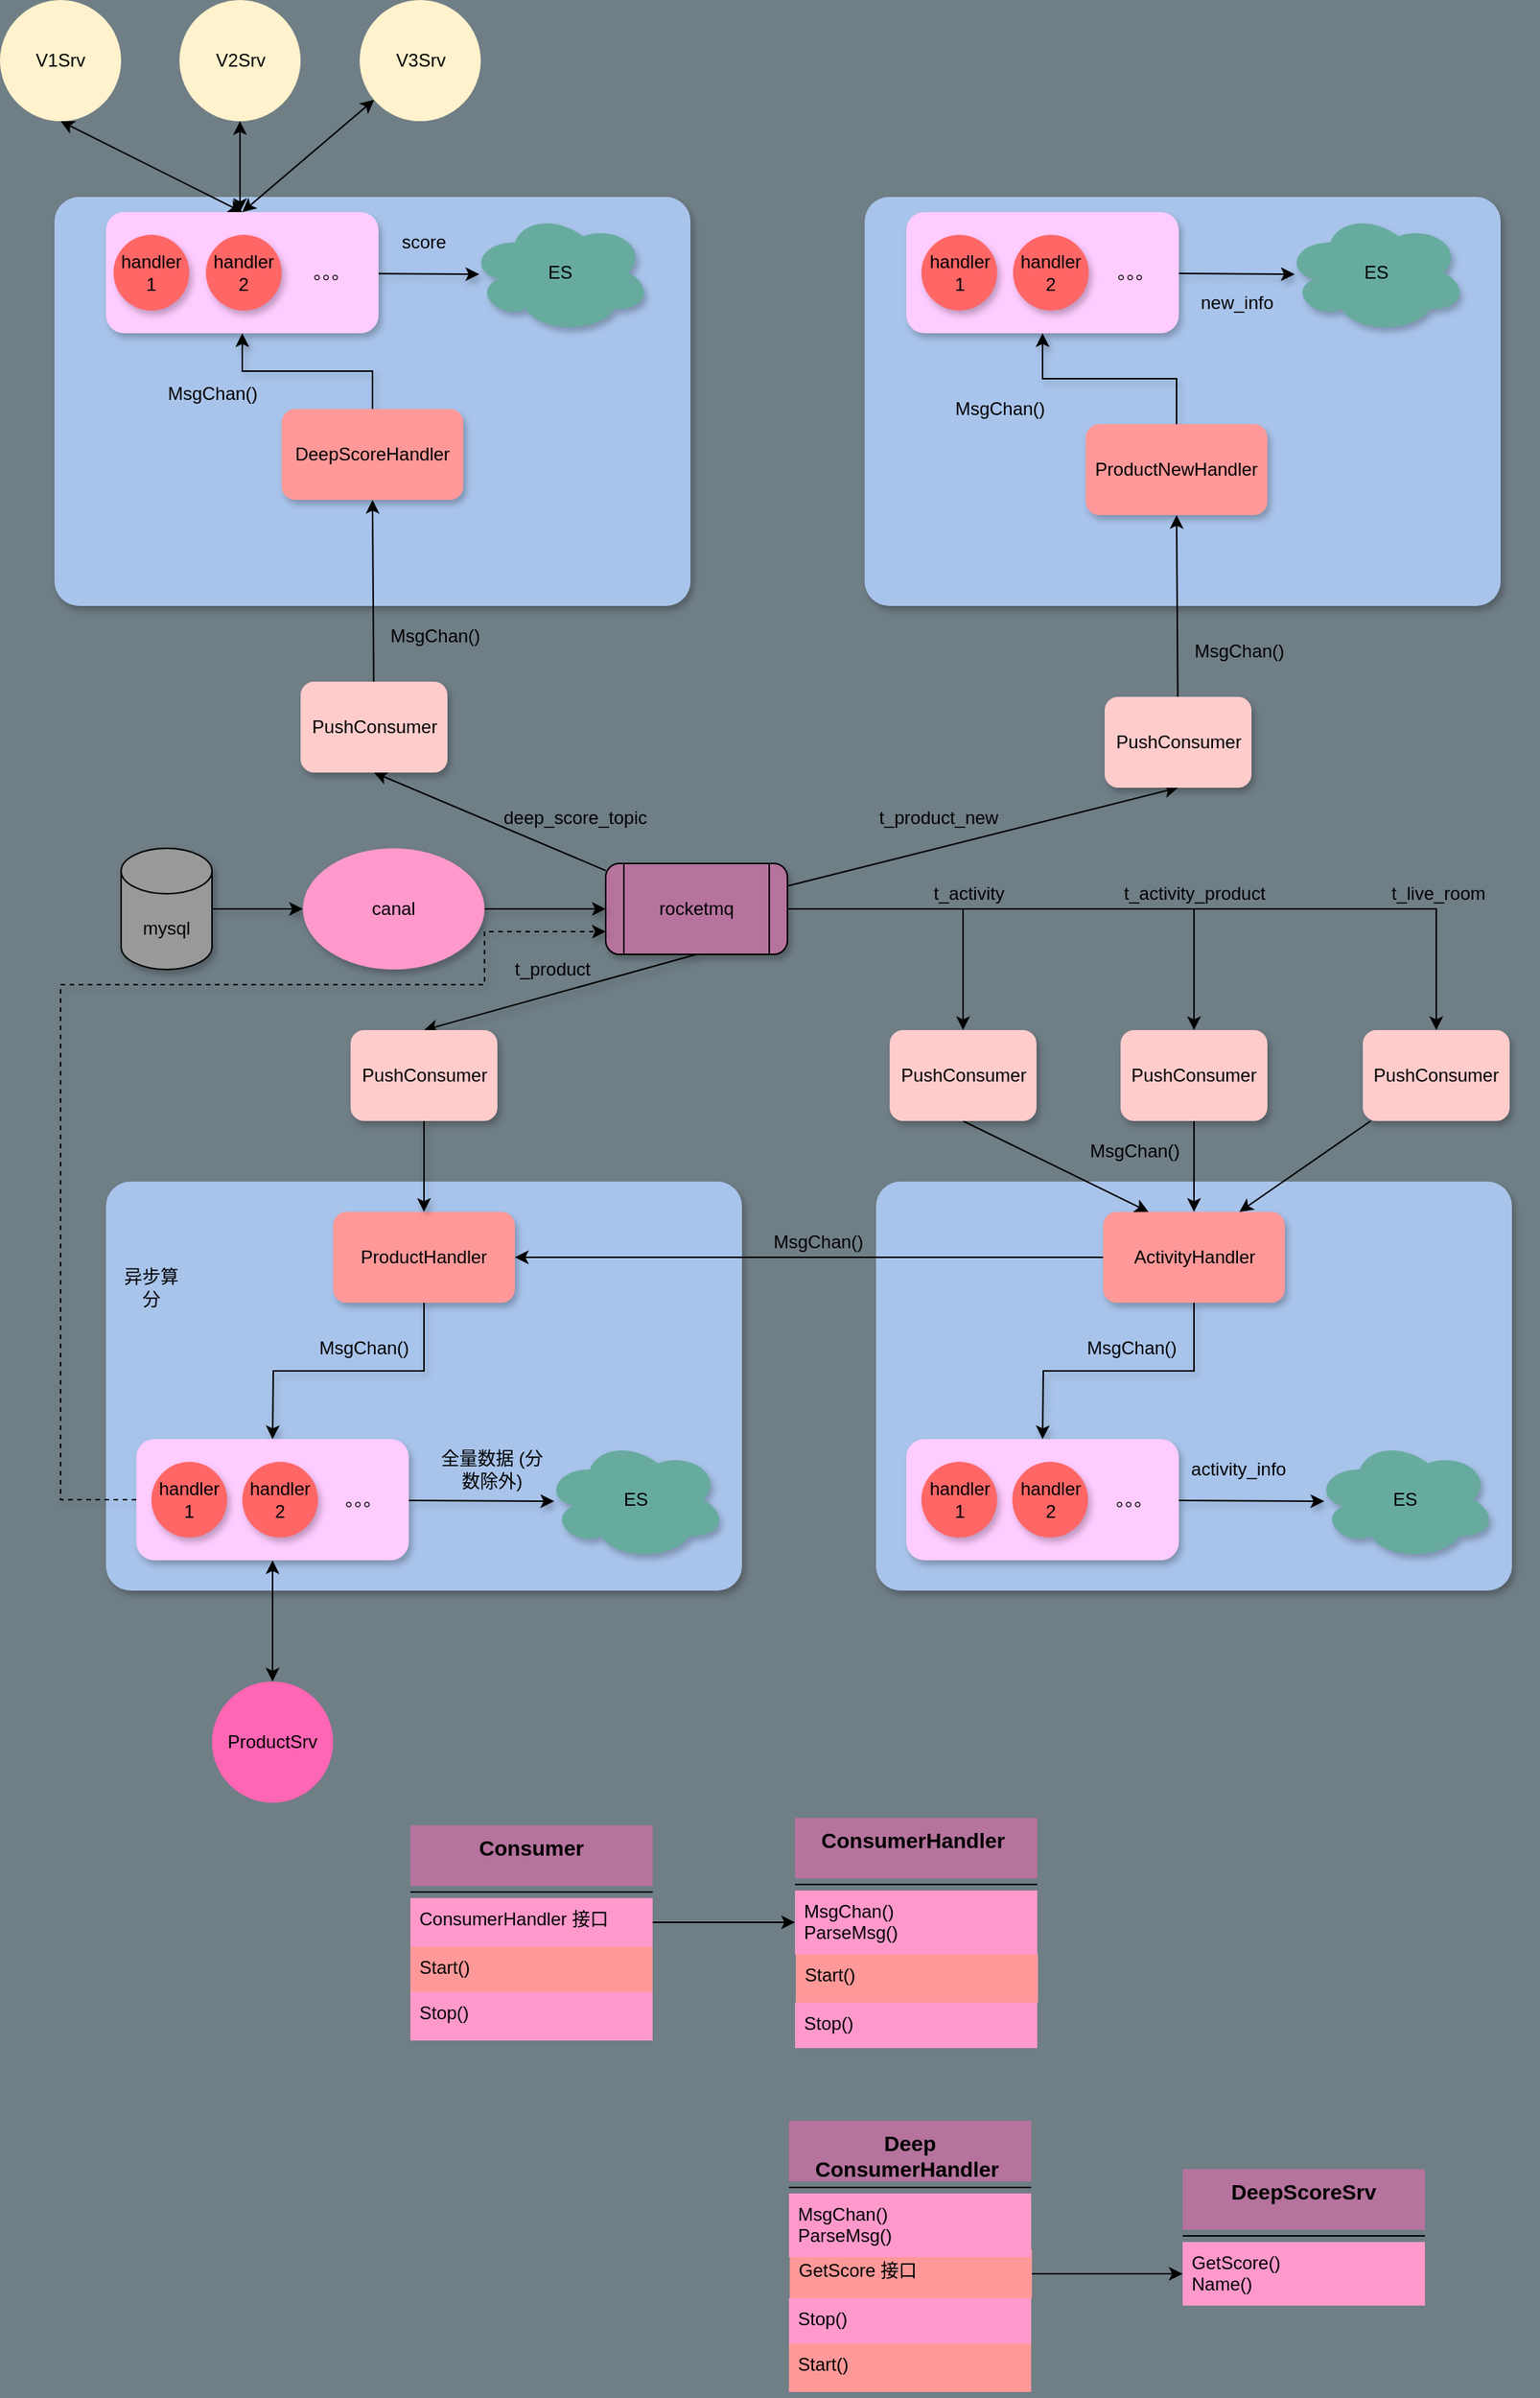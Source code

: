 <mxfile version="13.7.8" type="device"><diagram id="VSArOQDPkqbNzoKQu4Cz" name="第 1 页"><mxGraphModel dx="1609" dy="1730" grid="1" gridSize="20" guides="1" tooltips="1" connect="1" arrows="1" fold="1" page="1" pageScale="1" pageWidth="827" pageHeight="1169" background="#707E86" math="0" shadow="0"><root><mxCell id="0"/><mxCell id="1" style="" parent="0"/><mxCell id="PpNAJbDMo6T7okIaOYtr-68" value="" style="rounded=1;whiteSpace=wrap;html=1;arcSize=6;strokeColor=none;fillColor=#A9C4EB;shadow=1;" parent="1" vertex="1"><mxGeometry x="558.5" y="440" width="420" height="270" as="geometry"/></mxCell><mxCell id="PpNAJbDMo6T7okIaOYtr-8" value="" style="rounded=1;whiteSpace=wrap;html=1;arcSize=6;strokeColor=none;fillColor=#A9C4EB;shadow=1;" parent="1" vertex="1"><mxGeometry x="50" y="440" width="420" height="270" as="geometry"/></mxCell><mxCell id="PpNAJbDMo6T7okIaOYtr-6" style="edgeStyle=orthogonalEdgeStyle;rounded=0;orthogonalLoop=1;jettySize=auto;html=1;entryX=0;entryY=0.5;entryDx=0;entryDy=0;shadow=1;" parent="1" source="PpNAJbDMo6T7okIaOYtr-2" target="PpNAJbDMo6T7okIaOYtr-5" edge="1"><mxGeometry relative="1" as="geometry"/></mxCell><mxCell id="PpNAJbDMo6T7okIaOYtr-2" value="mysql" style="shape=cylinder3;whiteSpace=wrap;html=1;boundedLbl=1;backgroundOutline=1;size=15;rounded=1;fillColor=#999999;shadow=1;" parent="1" vertex="1"><mxGeometry x="60" y="220" width="60" height="80" as="geometry"/></mxCell><mxCell id="PpNAJbDMo6T7okIaOYtr-58" style="edgeStyle=none;rounded=0;orthogonalLoop=1;jettySize=auto;html=1;entryX=0.5;entryY=0;entryDx=0;entryDy=0;shadow=1;exitX=0.5;exitY=1;exitDx=0;exitDy=0;" parent="1" source="PpNAJbDMo6T7okIaOYtr-3" target="PpNAJbDMo6T7okIaOYtr-57" edge="1"><mxGeometry relative="1" as="geometry"/></mxCell><mxCell id="EdoFwxJvqoYCHUHCVRer-8" style="edgeStyle=orthogonalEdgeStyle;rounded=0;orthogonalLoop=1;jettySize=auto;html=1;entryX=0.5;entryY=0;entryDx=0;entryDy=0;" parent="1" source="PpNAJbDMo6T7okIaOYtr-3" target="EdoFwxJvqoYCHUHCVRer-5" edge="1"><mxGeometry relative="1" as="geometry"/></mxCell><mxCell id="EdoFwxJvqoYCHUHCVRer-9" style="edgeStyle=orthogonalEdgeStyle;rounded=0;orthogonalLoop=1;jettySize=auto;html=1;entryX=0.5;entryY=0;entryDx=0;entryDy=0;" parent="1" source="PpNAJbDMo6T7okIaOYtr-3" target="EdoFwxJvqoYCHUHCVRer-6" edge="1"><mxGeometry relative="1" as="geometry"/></mxCell><mxCell id="EdoFwxJvqoYCHUHCVRer-10" style="edgeStyle=orthogonalEdgeStyle;rounded=0;orthogonalLoop=1;jettySize=auto;html=1;entryX=0.5;entryY=0;entryDx=0;entryDy=0;" parent="1" source="PpNAJbDMo6T7okIaOYtr-3" target="EdoFwxJvqoYCHUHCVRer-7" edge="1"><mxGeometry relative="1" as="geometry"/></mxCell><mxCell id="EdoFwxJvqoYCHUHCVRer-31" style="edgeStyle=none;rounded=0;orthogonalLoop=1;jettySize=auto;html=1;entryX=0.5;entryY=1;entryDx=0;entryDy=0;" parent="1" source="PpNAJbDMo6T7okIaOYtr-3" target="EdoFwxJvqoYCHUHCVRer-30" edge="1"><mxGeometry relative="1" as="geometry"/></mxCell><mxCell id="EdoFwxJvqoYCHUHCVRer-48" style="edgeStyle=none;rounded=0;orthogonalLoop=1;jettySize=auto;html=1;entryX=0.5;entryY=1;entryDx=0;entryDy=0;" parent="1" source="PpNAJbDMo6T7okIaOYtr-3" target="EdoFwxJvqoYCHUHCVRer-46" edge="1"><mxGeometry relative="1" as="geometry"/></mxCell><mxCell id="PpNAJbDMo6T7okIaOYtr-3" value="rocketmq" style="shape=process;whiteSpace=wrap;html=1;backgroundOutline=1;rounded=1;fillColor=#B5739D;shadow=1;" parent="1" vertex="1"><mxGeometry x="380" y="230" width="120" height="60" as="geometry"/></mxCell><mxCell id="PpNAJbDMo6T7okIaOYtr-7" style="edgeStyle=orthogonalEdgeStyle;rounded=0;orthogonalLoop=1;jettySize=auto;html=1;entryX=0;entryY=0.5;entryDx=0;entryDy=0;shadow=1;" parent="1" source="PpNAJbDMo6T7okIaOYtr-5" target="PpNAJbDMo6T7okIaOYtr-3" edge="1"><mxGeometry relative="1" as="geometry"/></mxCell><mxCell id="PpNAJbDMo6T7okIaOYtr-5" value="canal" style="ellipse;whiteSpace=wrap;html=1;rounded=1;strokeColor=none;shadow=1;fillColor=#FF99CC;" parent="1" vertex="1"><mxGeometry x="180" y="220" width="120" height="80" as="geometry"/></mxCell><mxCell id="PpNAJbDMo6T7okIaOYtr-13" value="t_product" style="text;html=1;strokeColor=none;fillColor=none;align=center;verticalAlign=middle;whiteSpace=wrap;rounded=0;shadow=1;" parent="1" vertex="1"><mxGeometry x="320" y="290" width="50" height="20" as="geometry"/></mxCell><mxCell id="PpNAJbDMo6T7okIaOYtr-27" style="edgeStyle=orthogonalEdgeStyle;rounded=0;orthogonalLoop=1;jettySize=auto;html=1;entryX=0.5;entryY=0;entryDx=0;entryDy=0;entryPerimeter=0;shadow=1;exitX=0.5;exitY=1;exitDx=0;exitDy=0;" parent="1" source="PpNAJbDMo6T7okIaOYtr-25" edge="1"><mxGeometry relative="1" as="geometry"><mxPoint x="160" y="610" as="targetPoint"/></mxGeometry></mxCell><mxCell id="PpNAJbDMo6T7okIaOYtr-25" value="ProductHandler" style="rounded=1;whiteSpace=wrap;html=1;strokeColor=none;fillColor=#FF9999;shadow=1;" parent="1" vertex="1"><mxGeometry x="200" y="460" width="120" height="60" as="geometry"/></mxCell><mxCell id="PpNAJbDMo6T7okIaOYtr-38" style="edgeStyle=none;rounded=0;orthogonalLoop=1;jettySize=auto;html=1;shadow=1;entryX=0.054;entryY=0.513;entryDx=0;entryDy=0;entryPerimeter=0;" parent="1" source="PpNAJbDMo6T7okIaOYtr-34" target="PpNAJbDMo6T7okIaOYtr-40" edge="1"><mxGeometry relative="1" as="geometry"><mxPoint x="330" y="650" as="targetPoint"/></mxGeometry></mxCell><mxCell id="PpNAJbDMo6T7okIaOYtr-61" style="edgeStyle=orthogonalEdgeStyle;rounded=0;orthogonalLoop=1;jettySize=auto;html=1;exitX=0;exitY=0.5;exitDx=0;exitDy=0;entryX=0;entryY=0.75;entryDx=0;entryDy=0;shadow=1;dashed=1;" parent="1" source="PpNAJbDMo6T7okIaOYtr-34" target="PpNAJbDMo6T7okIaOYtr-3" edge="1"><mxGeometry relative="1" as="geometry"><Array as="points"><mxPoint x="20" y="650"/><mxPoint x="20" y="310"/><mxPoint x="300" y="310"/><mxPoint x="300" y="275"/></Array></mxGeometry></mxCell><mxCell id="PpNAJbDMo6T7okIaOYtr-34" value="" style="rounded=1;whiteSpace=wrap;html=1;fillColor=#FFCCFF;strokeColor=none;shadow=1;" parent="1" vertex="1"><mxGeometry x="70" y="610" width="180" height="80" as="geometry"/></mxCell><mxCell id="PpNAJbDMo6T7okIaOYtr-35" value="handler&lt;br&gt;1" style="ellipse;whiteSpace=wrap;html=1;aspect=fixed;rounded=1;fillColor=#FF6666;strokeColor=none;shadow=1;" parent="1" vertex="1"><mxGeometry x="80" y="625" width="50" height="50" as="geometry"/></mxCell><mxCell id="PpNAJbDMo6T7okIaOYtr-36" value="handler&lt;br&gt;2" style="ellipse;whiteSpace=wrap;html=1;aspect=fixed;rounded=1;fillColor=#FF6666;strokeColor=none;shadow=1;" parent="1" vertex="1"><mxGeometry x="140" y="625" width="50" height="50" as="geometry"/></mxCell><mxCell id="PpNAJbDMo6T7okIaOYtr-39" value="。。。" style="text;html=1;strokeColor=none;fillColor=none;align=center;verticalAlign=middle;whiteSpace=wrap;rounded=0;shadow=1;" parent="1" vertex="1"><mxGeometry x="200" y="640" width="40" height="20" as="geometry"/></mxCell><mxCell id="PpNAJbDMo6T7okIaOYtr-40" value="ES" style="ellipse;shape=cloud;whiteSpace=wrap;html=1;rounded=1;shadow=1;fillColor=#67AB9F;strokeColor=none;" parent="1" vertex="1"><mxGeometry x="339.5" y="610" width="120" height="80" as="geometry"/></mxCell><mxCell id="PpNAJbDMo6T7okIaOYtr-44" value="异步算分" style="text;html=1;strokeColor=none;fillColor=none;align=center;verticalAlign=middle;whiteSpace=wrap;rounded=0;shadow=1;" parent="1" vertex="1"><mxGeometry x="60" y="500" width="40" height="20" as="geometry"/></mxCell><mxCell id="PpNAJbDMo6T7okIaOYtr-59" style="edgeStyle=none;rounded=0;orthogonalLoop=1;jettySize=auto;html=1;entryX=0.5;entryY=0;entryDx=0;entryDy=0;shadow=1;" parent="1" source="PpNAJbDMo6T7okIaOYtr-57" target="PpNAJbDMo6T7okIaOYtr-25" edge="1"><mxGeometry relative="1" as="geometry"/></mxCell><mxCell id="PpNAJbDMo6T7okIaOYtr-57" value="PushConsumer" style="rounded=1;whiteSpace=wrap;html=1;strokeColor=none;fillColor=#FFCCCC;shadow=1;" parent="1" vertex="1"><mxGeometry x="211.5" y="340" width="97" height="60" as="geometry"/></mxCell><mxCell id="PpNAJbDMo6T7okIaOYtr-69" style="edgeStyle=orthogonalEdgeStyle;rounded=0;orthogonalLoop=1;jettySize=auto;html=1;entryX=0.5;entryY=0;entryDx=0;entryDy=0;entryPerimeter=0;shadow=1;exitX=0.5;exitY=1;exitDx=0;exitDy=0;" parent="1" source="PpNAJbDMo6T7okIaOYtr-70" edge="1"><mxGeometry relative="1" as="geometry"><mxPoint x="668.5" y="610" as="targetPoint"/></mxGeometry></mxCell><mxCell id="EdoFwxJvqoYCHUHCVRer-18" style="edgeStyle=none;rounded=0;orthogonalLoop=1;jettySize=auto;html=1;" parent="1" source="PpNAJbDMo6T7okIaOYtr-70" target="PpNAJbDMo6T7okIaOYtr-25" edge="1"><mxGeometry relative="1" as="geometry"/></mxCell><mxCell id="PpNAJbDMo6T7okIaOYtr-70" value="ActivityHandler" style="rounded=1;whiteSpace=wrap;html=1;strokeColor=none;fillColor=#FF9999;shadow=1;" parent="1" vertex="1"><mxGeometry x="708.5" y="460" width="120" height="60" as="geometry"/></mxCell><mxCell id="PpNAJbDMo6T7okIaOYtr-71" style="edgeStyle=none;rounded=0;orthogonalLoop=1;jettySize=auto;html=1;shadow=1;entryX=0.054;entryY=0.513;entryDx=0;entryDy=0;entryPerimeter=0;" parent="1" source="PpNAJbDMo6T7okIaOYtr-72" target="PpNAJbDMo6T7okIaOYtr-76" edge="1"><mxGeometry relative="1" as="geometry"><mxPoint x="838.5" y="650" as="targetPoint"/></mxGeometry></mxCell><mxCell id="PpNAJbDMo6T7okIaOYtr-72" value="" style="rounded=1;whiteSpace=wrap;html=1;fillColor=#FFCCFF;strokeColor=none;shadow=1;" parent="1" vertex="1"><mxGeometry x="578.5" y="610" width="180" height="80" as="geometry"/></mxCell><mxCell id="PpNAJbDMo6T7okIaOYtr-73" value="handler&lt;br&gt;1" style="ellipse;whiteSpace=wrap;html=1;aspect=fixed;rounded=1;fillColor=#FF6666;strokeColor=none;shadow=1;" parent="1" vertex="1"><mxGeometry x="588.5" y="625" width="50" height="50" as="geometry"/></mxCell><mxCell id="PpNAJbDMo6T7okIaOYtr-74" value="handler&lt;br&gt;2" style="ellipse;whiteSpace=wrap;html=1;aspect=fixed;rounded=1;fillColor=#FF6666;strokeColor=none;shadow=1;" parent="1" vertex="1"><mxGeometry x="648.5" y="625" width="50" height="50" as="geometry"/></mxCell><mxCell id="PpNAJbDMo6T7okIaOYtr-75" value="。。。" style="text;html=1;strokeColor=none;fillColor=none;align=center;verticalAlign=middle;whiteSpace=wrap;rounded=0;shadow=1;" parent="1" vertex="1"><mxGeometry x="708.5" y="640" width="40" height="20" as="geometry"/></mxCell><mxCell id="PpNAJbDMo6T7okIaOYtr-76" value="ES" style="ellipse;shape=cloud;whiteSpace=wrap;html=1;rounded=1;shadow=1;fillColor=#67AB9F;strokeColor=none;" parent="1" vertex="1"><mxGeometry x="848" y="610" width="120" height="80" as="geometry"/></mxCell><mxCell id="vJ046OyVmR8Ho23UwexK-14" value="Stop()" style="text;align=left;verticalAlign=top;spacingLeft=4;spacingRight=4;overflow=hidden;rotatable=0;points=[[0,0.5],[1,0.5]];portConstraint=eastwest;fillColor=#FF99CC;" parent="1" vertex="1"><mxGeometry x="251" y="975" width="160" height="32" as="geometry"/></mxCell><mxCell id="vJ046OyVmR8Ho23UwexK-19" value="Start()" style="text;align=left;verticalAlign=top;spacingLeft=4;spacingRight=4;overflow=hidden;rotatable=0;points=[[0,0.5],[1,0.5]];portConstraint=eastwest;fillColor=#FF9999;" parent="1" vertex="1"><mxGeometry x="505.5" y="950" width="160" height="32" as="geometry"/></mxCell><mxCell id="vJ046OyVmR8Ho23UwexK-20" value="Stop()" style="text;align=left;verticalAlign=top;spacingLeft=4;spacingRight=4;overflow=hidden;rotatable=0;points=[[0,0.5],[1,0.5]];portConstraint=eastwest;fillColor=#FF99CC;" parent="1" vertex="1"><mxGeometry x="505" y="982" width="160" height="30" as="geometry"/></mxCell><mxCell id="vJ046OyVmR8Ho23UwexK-21" style="edgeStyle=orthogonalEdgeStyle;rounded=0;orthogonalLoop=1;jettySize=auto;html=1;exitX=1;exitY=0.5;exitDx=0;exitDy=0;entryX=0;entryY=0.5;entryDx=0;entryDy=0;fontSize=14;" parent="1" source="vJ046OyVmR8Ho23UwexK-4" target="vJ046OyVmR8Ho23UwexK-17" edge="1"><mxGeometry relative="1" as="geometry"/></mxCell><mxCell id="vJ046OyVmR8Ho23UwexK-39" style="edgeStyle=orthogonalEdgeStyle;rounded=0;orthogonalLoop=1;jettySize=auto;html=1;entryX=0;entryY=0.5;entryDx=0;entryDy=0;fontSize=14;" parent="1" source="vJ046OyVmR8Ho23UwexK-27" target="vJ046OyVmR8Ho23UwexK-38" edge="1"><mxGeometry relative="1" as="geometry"/></mxCell><mxCell id="vJ046OyVmR8Ho23UwexK-27" value="GetScore 接口" style="text;align=left;verticalAlign=top;spacingLeft=4;spacingRight=4;overflow=hidden;rotatable=0;points=[[0,0.5],[1,0.5]];portConstraint=eastwest;fillColor=#FF9999;" parent="1" vertex="1"><mxGeometry x="501.5" y="1145" width="160" height="32" as="geometry"/></mxCell><mxCell id="vJ046OyVmR8Ho23UwexK-28" value="Stop()" style="text;align=left;verticalAlign=top;spacingLeft=4;spacingRight=4;overflow=hidden;rotatable=0;points=[[0,0.5],[1,0.5]];portConstraint=eastwest;fillColor=#FF99CC;" parent="1" vertex="1"><mxGeometry x="501" y="1177" width="160" height="30" as="geometry"/></mxCell><mxCell id="vJ046OyVmR8Ho23UwexK-33" value="Start()" style="text;align=left;verticalAlign=top;spacingLeft=4;spacingRight=4;overflow=hidden;rotatable=0;points=[[0,0.5],[1,0.5]];portConstraint=eastwest;fillColor=#FF9999;" parent="1" vertex="1"><mxGeometry x="501" y="1207" width="160" height="32" as="geometry"/></mxCell><mxCell id="EdoFwxJvqoYCHUHCVRer-11" style="rounded=0;orthogonalLoop=1;jettySize=auto;html=1;exitX=0.5;exitY=1;exitDx=0;exitDy=0;entryX=0.25;entryY=0;entryDx=0;entryDy=0;" parent="1" source="EdoFwxJvqoYCHUHCVRer-5" target="PpNAJbDMo6T7okIaOYtr-70" edge="1"><mxGeometry relative="1" as="geometry"/></mxCell><mxCell id="EdoFwxJvqoYCHUHCVRer-5" value="PushConsumer" style="rounded=1;whiteSpace=wrap;html=1;strokeColor=none;fillColor=#FFCCCC;shadow=1;" parent="1" vertex="1"><mxGeometry x="567.5" y="340" width="97" height="60" as="geometry"/></mxCell><mxCell id="EdoFwxJvqoYCHUHCVRer-12" style="edgeStyle=none;rounded=0;orthogonalLoop=1;jettySize=auto;html=1;entryX=0.5;entryY=0;entryDx=0;entryDy=0;" parent="1" source="EdoFwxJvqoYCHUHCVRer-6" target="PpNAJbDMo6T7okIaOYtr-70" edge="1"><mxGeometry relative="1" as="geometry"/></mxCell><mxCell id="EdoFwxJvqoYCHUHCVRer-6" value="PushConsumer" style="rounded=1;whiteSpace=wrap;html=1;strokeColor=none;fillColor=#FFCCCC;shadow=1;" parent="1" vertex="1"><mxGeometry x="720" y="340" width="97" height="60" as="geometry"/></mxCell><mxCell id="EdoFwxJvqoYCHUHCVRer-13" style="edgeStyle=none;rounded=0;orthogonalLoop=1;jettySize=auto;html=1;entryX=0.75;entryY=0;entryDx=0;entryDy=0;" parent="1" source="EdoFwxJvqoYCHUHCVRer-7" target="PpNAJbDMo6T7okIaOYtr-70" edge="1"><mxGeometry relative="1" as="geometry"/></mxCell><mxCell id="EdoFwxJvqoYCHUHCVRer-7" value="PushConsumer" style="rounded=1;whiteSpace=wrap;html=1;strokeColor=none;fillColor=#FFCCCC;shadow=1;" parent="1" vertex="1"><mxGeometry x="880" y="340" width="97" height="60" as="geometry"/></mxCell><mxCell id="EdoFwxJvqoYCHUHCVRer-14" value="t_activity" style="text;html=1;strokeColor=none;fillColor=none;align=center;verticalAlign=middle;whiteSpace=wrap;rounded=0;shadow=1;" parent="1" vertex="1"><mxGeometry x="578.5" y="240" width="81.5" height="20" as="geometry"/></mxCell><mxCell id="EdoFwxJvqoYCHUHCVRer-16" value="t_activity_product" style="text;html=1;strokeColor=none;fillColor=none;align=center;verticalAlign=middle;whiteSpace=wrap;rounded=0;shadow=1;" parent="1" vertex="1"><mxGeometry x="708.5" y="240" width="120" height="20" as="geometry"/></mxCell><mxCell id="EdoFwxJvqoYCHUHCVRer-17" value="t_live_room" style="text;html=1;strokeColor=none;fillColor=none;align=center;verticalAlign=middle;whiteSpace=wrap;rounded=0;shadow=1;" parent="1" vertex="1"><mxGeometry x="870" y="240" width="120" height="20" as="geometry"/></mxCell><mxCell id="EdoFwxJvqoYCHUHCVRer-19" value="MsgChan()" style="text;html=1;strokeColor=none;fillColor=none;align=center;verticalAlign=middle;whiteSpace=wrap;rounded=0;shadow=1;" parent="1" vertex="1"><mxGeometry x="490" y="470" width="61" height="20" as="geometry"/></mxCell><mxCell id="EdoFwxJvqoYCHUHCVRer-20" value="MsgChan()" style="text;html=1;strokeColor=none;fillColor=none;align=center;verticalAlign=middle;whiteSpace=wrap;rounded=0;shadow=1;" parent="1" vertex="1"><mxGeometry x="699" y="410" width="61" height="20" as="geometry"/></mxCell><mxCell id="EdoFwxJvqoYCHUHCVRer-21" value="" style="rounded=1;whiteSpace=wrap;html=1;arcSize=6;strokeColor=none;fillColor=#A9C4EB;shadow=1;" parent="1" vertex="1"><mxGeometry x="551" y="-210" width="420" height="270" as="geometry"/></mxCell><mxCell id="EdoFwxJvqoYCHUHCVRer-22" style="edgeStyle=orthogonalEdgeStyle;rounded=0;orthogonalLoop=1;jettySize=auto;html=1;entryX=0.5;entryY=1;entryDx=0;entryDy=0;shadow=1;exitX=0.5;exitY=0;exitDx=0;exitDy=0;" parent="1" source="EdoFwxJvqoYCHUHCVRer-23" target="EdoFwxJvqoYCHUHCVRer-25" edge="1"><mxGeometry relative="1" as="geometry"><mxPoint x="668.5" y="-50" as="targetPoint"/></mxGeometry></mxCell><mxCell id="EdoFwxJvqoYCHUHCVRer-23" value="ProductNewHandler" style="rounded=1;whiteSpace=wrap;html=1;strokeColor=none;fillColor=#FF9999;shadow=1;" parent="1" vertex="1"><mxGeometry x="697" y="-60" width="120" height="60" as="geometry"/></mxCell><mxCell id="EdoFwxJvqoYCHUHCVRer-24" style="edgeStyle=none;rounded=0;orthogonalLoop=1;jettySize=auto;html=1;shadow=1;entryX=0.054;entryY=0.513;entryDx=0;entryDy=0;entryPerimeter=0;" parent="1" source="EdoFwxJvqoYCHUHCVRer-25" target="EdoFwxJvqoYCHUHCVRer-29" edge="1"><mxGeometry relative="1" as="geometry"><mxPoint x="838.5" y="-10" as="targetPoint"/></mxGeometry></mxCell><mxCell id="EdoFwxJvqoYCHUHCVRer-25" value="" style="rounded=1;whiteSpace=wrap;html=1;fillColor=#FFCCFF;strokeColor=none;shadow=1;" parent="1" vertex="1"><mxGeometry x="578.5" y="-200" width="180" height="80" as="geometry"/></mxCell><mxCell id="EdoFwxJvqoYCHUHCVRer-26" value="handler&lt;br&gt;1" style="ellipse;whiteSpace=wrap;html=1;aspect=fixed;rounded=1;fillColor=#FF6666;strokeColor=none;shadow=1;" parent="1" vertex="1"><mxGeometry x="588.5" y="-185" width="50" height="50" as="geometry"/></mxCell><mxCell id="EdoFwxJvqoYCHUHCVRer-27" value="handler&lt;br&gt;2" style="ellipse;whiteSpace=wrap;html=1;aspect=fixed;rounded=1;fillColor=#FF6666;strokeColor=none;shadow=1;" parent="1" vertex="1"><mxGeometry x="649" y="-185" width="50" height="50" as="geometry"/></mxCell><mxCell id="EdoFwxJvqoYCHUHCVRer-28" value="。。。" style="text;html=1;strokeColor=none;fillColor=none;align=center;verticalAlign=middle;whiteSpace=wrap;rounded=0;shadow=1;" parent="1" vertex="1"><mxGeometry x="709.5" y="-170" width="40" height="20" as="geometry"/></mxCell><mxCell id="EdoFwxJvqoYCHUHCVRer-29" value="ES" style="ellipse;shape=cloud;whiteSpace=wrap;html=1;rounded=1;shadow=1;fillColor=#67AB9F;strokeColor=none;" parent="1" vertex="1"><mxGeometry x="828.5" y="-200" width="120" height="80" as="geometry"/></mxCell><mxCell id="EdoFwxJvqoYCHUHCVRer-32" style="edgeStyle=none;rounded=0;orthogonalLoop=1;jettySize=auto;html=1;entryX=0.5;entryY=1;entryDx=0;entryDy=0;" parent="1" source="EdoFwxJvqoYCHUHCVRer-30" target="EdoFwxJvqoYCHUHCVRer-23" edge="1"><mxGeometry relative="1" as="geometry"/></mxCell><mxCell id="EdoFwxJvqoYCHUHCVRer-30" value="PushConsumer" style="rounded=1;whiteSpace=wrap;html=1;strokeColor=none;fillColor=#FFCCCC;shadow=1;" parent="1" vertex="1"><mxGeometry x="709.5" y="120" width="97" height="60" as="geometry"/></mxCell><mxCell id="EdoFwxJvqoYCHUHCVRer-33" value="MsgChan()" style="text;html=1;strokeColor=none;fillColor=none;align=center;verticalAlign=middle;whiteSpace=wrap;rounded=0;shadow=1;" parent="1" vertex="1"><mxGeometry x="767.5" y="80" width="61" height="20" as="geometry"/></mxCell><mxCell id="EdoFwxJvqoYCHUHCVRer-34" value="t_product_new" style="text;html=1;strokeColor=none;fillColor=none;align=center;verticalAlign=middle;whiteSpace=wrap;rounded=0;shadow=1;" parent="1" vertex="1"><mxGeometry x="540" y="190" width="120" height="20" as="geometry"/></mxCell><mxCell id="EdoFwxJvqoYCHUHCVRer-36" value="" style="rounded=1;whiteSpace=wrap;html=1;arcSize=6;strokeColor=none;fillColor=#A9C4EB;shadow=1;" parent="1" vertex="1"><mxGeometry x="16" y="-210" width="420" height="270" as="geometry"/></mxCell><mxCell id="EdoFwxJvqoYCHUHCVRer-37" style="edgeStyle=orthogonalEdgeStyle;rounded=0;orthogonalLoop=1;jettySize=auto;html=1;entryX=0.5;entryY=1;entryDx=0;entryDy=0;shadow=1;exitX=0.5;exitY=0;exitDx=0;exitDy=0;" parent="1" source="EdoFwxJvqoYCHUHCVRer-38" target="EdoFwxJvqoYCHUHCVRer-40" edge="1"><mxGeometry relative="1" as="geometry"><mxPoint x="137.5" y="-60" as="targetPoint"/></mxGeometry></mxCell><mxCell id="EdoFwxJvqoYCHUHCVRer-38" value="DeepScoreHandler" style="rounded=1;whiteSpace=wrap;html=1;strokeColor=none;fillColor=#FF9999;shadow=1;" parent="1" vertex="1"><mxGeometry x="166" y="-70" width="120" height="60" as="geometry"/></mxCell><mxCell id="EdoFwxJvqoYCHUHCVRer-39" style="edgeStyle=none;rounded=0;orthogonalLoop=1;jettySize=auto;html=1;shadow=1;entryX=0.054;entryY=0.513;entryDx=0;entryDy=0;entryPerimeter=0;" parent="1" source="EdoFwxJvqoYCHUHCVRer-40" target="EdoFwxJvqoYCHUHCVRer-44" edge="1"><mxGeometry relative="1" as="geometry"><mxPoint x="307.5" y="-20" as="targetPoint"/></mxGeometry></mxCell><mxCell id="EdoFwxJvqoYCHUHCVRer-40" value="" style="rounded=1;whiteSpace=wrap;html=1;fillColor=#FFCCFF;strokeColor=none;shadow=1;" parent="1" vertex="1"><mxGeometry x="50" y="-200" width="180" height="80" as="geometry"/></mxCell><mxCell id="EdoFwxJvqoYCHUHCVRer-41" value="handler&lt;br&gt;1" style="ellipse;whiteSpace=wrap;html=1;aspect=fixed;rounded=1;fillColor=#FF6666;strokeColor=none;shadow=1;" parent="1" vertex="1"><mxGeometry x="55" y="-185" width="50" height="50" as="geometry"/></mxCell><mxCell id="EdoFwxJvqoYCHUHCVRer-51" style="edgeStyle=none;rounded=0;orthogonalLoop=1;jettySize=auto;html=1;entryX=0.5;entryY=1;entryDx=0;entryDy=0;startArrow=classic;startFill=1;exitX=0.5;exitY=0;exitDx=0;exitDy=0;" parent="1" source="EdoFwxJvqoYCHUHCVRer-40" target="EdoFwxJvqoYCHUHCVRer-50" edge="1"><mxGeometry relative="1" as="geometry"/></mxCell><mxCell id="EdoFwxJvqoYCHUHCVRer-42" value="handler&lt;br&gt;2" style="ellipse;whiteSpace=wrap;html=1;aspect=fixed;rounded=1;fillColor=#FF6666;strokeColor=none;shadow=1;" parent="1" vertex="1"><mxGeometry x="116" y="-185" width="50" height="50" as="geometry"/></mxCell><mxCell id="EdoFwxJvqoYCHUHCVRer-43" value="。。。" style="text;html=1;strokeColor=none;fillColor=none;align=center;verticalAlign=middle;whiteSpace=wrap;rounded=0;shadow=1;" parent="1" vertex="1"><mxGeometry x="178.5" y="-170" width="40" height="20" as="geometry"/></mxCell><mxCell id="EdoFwxJvqoYCHUHCVRer-44" value="ES" style="ellipse;shape=cloud;whiteSpace=wrap;html=1;rounded=1;shadow=1;fillColor=#67AB9F;strokeColor=none;" parent="1" vertex="1"><mxGeometry x="290" y="-200" width="120" height="80" as="geometry"/></mxCell><mxCell id="EdoFwxJvqoYCHUHCVRer-45" style="edgeStyle=none;rounded=0;orthogonalLoop=1;jettySize=auto;html=1;entryX=0.5;entryY=1;entryDx=0;entryDy=0;" parent="1" source="EdoFwxJvqoYCHUHCVRer-46" target="EdoFwxJvqoYCHUHCVRer-38" edge="1"><mxGeometry relative="1" as="geometry"/></mxCell><mxCell id="EdoFwxJvqoYCHUHCVRer-46" value="PushConsumer" style="rounded=1;whiteSpace=wrap;html=1;strokeColor=none;fillColor=#FFCCCC;shadow=1;" parent="1" vertex="1"><mxGeometry x="178.5" y="110" width="97" height="60" as="geometry"/></mxCell><mxCell id="EdoFwxJvqoYCHUHCVRer-47" value="MsgChan()" style="text;html=1;strokeColor=none;fillColor=none;align=center;verticalAlign=middle;whiteSpace=wrap;rounded=0;shadow=1;" parent="1" vertex="1"><mxGeometry x="236.5" y="70" width="61" height="20" as="geometry"/></mxCell><mxCell id="EdoFwxJvqoYCHUHCVRer-49" value="deep_score_topic" style="text;html=1;strokeColor=none;fillColor=none;align=center;verticalAlign=middle;whiteSpace=wrap;rounded=0;shadow=1;" parent="1" vertex="1"><mxGeometry x="300" y="190" width="120" height="20" as="geometry"/></mxCell><mxCell id="EdoFwxJvqoYCHUHCVRer-50" value="V1Srv" style="ellipse;whiteSpace=wrap;html=1;aspect=fixed;fillColor=#fff2cc;strokeColor=none;" parent="1" vertex="1"><mxGeometry x="-20" y="-340" width="80" height="80" as="geometry"/></mxCell><mxCell id="EdoFwxJvqoYCHUHCVRer-54" style="edgeStyle=none;rounded=0;orthogonalLoop=1;jettySize=auto;html=1;entryX=0.5;entryY=1;entryDx=0;entryDy=0;startArrow=classic;startFill=1;" parent="1" source="EdoFwxJvqoYCHUHCVRer-53" target="PpNAJbDMo6T7okIaOYtr-34" edge="1"><mxGeometry relative="1" as="geometry"/></mxCell><mxCell id="EdoFwxJvqoYCHUHCVRer-53" value="ProductSrv" style="ellipse;whiteSpace=wrap;html=1;aspect=fixed;strokeColor=none;fillColor=#FF66B3;" parent="1" vertex="1"><mxGeometry x="120" y="770" width="80" height="80" as="geometry"/></mxCell><mxCell id="EdoFwxJvqoYCHUHCVRer-55" value="MsgChan()" style="text;html=1;strokeColor=none;fillColor=none;align=center;verticalAlign=middle;whiteSpace=wrap;rounded=0;shadow=1;" parent="1" vertex="1"><mxGeometry x="190" y="540" width="61" height="20" as="geometry"/></mxCell><mxCell id="EdoFwxJvqoYCHUHCVRer-56" value="MsgChan()" style="text;html=1;strokeColor=none;fillColor=none;align=center;verticalAlign=middle;whiteSpace=wrap;rounded=0;shadow=1;" parent="1" vertex="1"><mxGeometry x="697" y="540" width="61" height="20" as="geometry"/></mxCell><mxCell id="EdoFwxJvqoYCHUHCVRer-57" value="MsgChan()" style="text;html=1;strokeColor=none;fillColor=none;align=center;verticalAlign=middle;whiteSpace=wrap;rounded=0;shadow=1;" parent="1" vertex="1"><mxGeometry x="90" y="-90" width="61" height="20" as="geometry"/></mxCell><mxCell id="EdoFwxJvqoYCHUHCVRer-58" value="MsgChan()" style="text;html=1;strokeColor=none;fillColor=none;align=center;verticalAlign=middle;whiteSpace=wrap;rounded=0;shadow=1;" parent="1" vertex="1"><mxGeometry x="610" y="-80" width="61" height="20" as="geometry"/></mxCell><mxCell id="xwCr9CjRadbQqd_Pa7cZ-36" value="new_info" style="text;html=1;strokeColor=none;fillColor=none;align=center;verticalAlign=middle;whiteSpace=wrap;rounded=0;" parent="1" vertex="1"><mxGeometry x="777" y="-150" width="40" height="20" as="geometry"/></mxCell><mxCell id="xwCr9CjRadbQqd_Pa7cZ-37" value="activity_info" style="text;html=1;strokeColor=none;fillColor=none;align=center;verticalAlign=middle;whiteSpace=wrap;rounded=0;" parent="1" vertex="1"><mxGeometry x="778" y="620" width="40" height="20" as="geometry"/></mxCell><mxCell id="xwCr9CjRadbQqd_Pa7cZ-38" value="score" style="text;html=1;strokeColor=none;fillColor=none;align=center;verticalAlign=middle;whiteSpace=wrap;rounded=0;" parent="1" vertex="1"><mxGeometry x="240" y="-190" width="40" height="20" as="geometry"/></mxCell><mxCell id="xwCr9CjRadbQqd_Pa7cZ-39" value="全量数据 (分数除外)" style="text;html=1;strokeColor=none;fillColor=none;align=center;verticalAlign=middle;whiteSpace=wrap;rounded=0;" parent="1" vertex="1"><mxGeometry x="269.5" y="620" width="70" height="20" as="geometry"/></mxCell><mxCell id="vJ046OyVmR8Ho23UwexK-1" value="Consumer" style="swimlane;fontStyle=1;align=center;verticalAlign=top;childLayout=stackLayout;horizontal=1;startSize=40;horizontalStack=0;resizeParent=1;resizeParentMax=0;resizeLast=0;collapsible=1;marginBottom=0;fontSize=14;strokeColor=none;fillColor=#B5739D;" parent="1" vertex="1"><mxGeometry x="251" y="865" width="160" height="110" as="geometry"/></mxCell><mxCell id="vJ046OyVmR8Ho23UwexK-3" value="" style="line;strokeWidth=1;align=left;verticalAlign=middle;spacingTop=-1;spacingLeft=3;spacingRight=3;rotatable=0;labelPosition=right;points=[];portConstraint=eastwest;fillColor=#FF99CC;" parent="vJ046OyVmR8Ho23UwexK-1" vertex="1"><mxGeometry y="40" width="160" height="8" as="geometry"/></mxCell><mxCell id="vJ046OyVmR8Ho23UwexK-4" value="ConsumerHandler 接口" style="text;align=left;verticalAlign=top;spacingLeft=4;spacingRight=4;overflow=hidden;rotatable=0;points=[[0,0.5],[1,0.5]];portConstraint=eastwest;fillColor=#FF99CC;" parent="vJ046OyVmR8Ho23UwexK-1" vertex="1"><mxGeometry y="48" width="160" height="32" as="geometry"/></mxCell><mxCell id="vJ046OyVmR8Ho23UwexK-13" value="Start()" style="text;align=left;verticalAlign=top;spacingLeft=4;spacingRight=4;overflow=hidden;rotatable=0;points=[[0,0.5],[1,0.5]];portConstraint=eastwest;fillColor=#FF9999;" parent="vJ046OyVmR8Ho23UwexK-1" vertex="1"><mxGeometry y="80" width="160" height="30" as="geometry"/></mxCell><mxCell id="vJ046OyVmR8Ho23UwexK-15" value="ConsumerHandler " style="swimlane;fontStyle=1;align=center;verticalAlign=top;childLayout=stackLayout;horizontal=1;startSize=40;horizontalStack=0;resizeParent=1;resizeParentMax=0;resizeLast=0;collapsible=1;marginBottom=0;fontSize=14;strokeColor=none;fillColor=#B5739D;" parent="1" vertex="1"><mxGeometry x="505" y="860" width="160" height="90" as="geometry"/></mxCell><mxCell id="vJ046OyVmR8Ho23UwexK-16" value="" style="line;strokeWidth=1;align=left;verticalAlign=middle;spacingTop=-1;spacingLeft=3;spacingRight=3;rotatable=0;labelPosition=right;points=[];portConstraint=eastwest;fillColor=#FF99CC;" parent="vJ046OyVmR8Ho23UwexK-15" vertex="1"><mxGeometry y="40" width="160" height="8" as="geometry"/></mxCell><mxCell id="vJ046OyVmR8Ho23UwexK-17" value="MsgChan()&#10;ParseMsg()" style="text;align=left;verticalAlign=top;spacingLeft=4;spacingRight=4;overflow=hidden;rotatable=0;points=[[0,0.5],[1,0.5]];portConstraint=eastwest;fillColor=#FF99CC;" parent="vJ046OyVmR8Ho23UwexK-15" vertex="1"><mxGeometry y="48" width="160" height="42" as="geometry"/></mxCell><mxCell id="vJ046OyVmR8Ho23UwexK-36" value="DeepScoreSrv" style="swimlane;fontStyle=1;align=center;verticalAlign=top;childLayout=stackLayout;horizontal=1;startSize=40;horizontalStack=0;resizeParent=1;resizeParentMax=0;resizeLast=0;collapsible=1;marginBottom=0;fontSize=14;strokeColor=none;fillColor=#B5739D;" parent="1" vertex="1"><mxGeometry x="761" y="1092" width="160" height="90" as="geometry"/></mxCell><mxCell id="vJ046OyVmR8Ho23UwexK-37" value="" style="line;strokeWidth=1;align=left;verticalAlign=middle;spacingTop=-1;spacingLeft=3;spacingRight=3;rotatable=0;labelPosition=right;points=[];portConstraint=eastwest;fillColor=#FF99CC;" parent="vJ046OyVmR8Ho23UwexK-36" vertex="1"><mxGeometry y="40" width="160" height="8" as="geometry"/></mxCell><mxCell id="vJ046OyVmR8Ho23UwexK-38" value="GetScore()&#10;Name()" style="text;align=left;verticalAlign=top;spacingLeft=4;spacingRight=4;overflow=hidden;rotatable=0;points=[[0,0.5],[1,0.5]];portConstraint=eastwest;fillColor=#FF99CC;" parent="vJ046OyVmR8Ho23UwexK-36" vertex="1"><mxGeometry y="48" width="160" height="42" as="geometry"/></mxCell><mxCell id="vJ046OyVmR8Ho23UwexK-30" value="Deep&#10;ConsumerHandler " style="swimlane;fontStyle=1;align=center;verticalAlign=top;childLayout=stackLayout;horizontal=1;startSize=40;horizontalStack=0;resizeParent=1;resizeParentMax=0;resizeLast=0;collapsible=1;marginBottom=0;fontSize=14;strokeColor=none;fillColor=#B5739D;" parent="1" vertex="1"><mxGeometry x="501" y="1060" width="160" height="90" as="geometry"/></mxCell><mxCell id="vJ046OyVmR8Ho23UwexK-31" value="" style="line;strokeWidth=1;align=left;verticalAlign=middle;spacingTop=-1;spacingLeft=3;spacingRight=3;rotatable=0;labelPosition=right;points=[];portConstraint=eastwest;fillColor=#FF99CC;" parent="vJ046OyVmR8Ho23UwexK-30" vertex="1"><mxGeometry y="40" width="160" height="8" as="geometry"/></mxCell><mxCell id="vJ046OyVmR8Ho23UwexK-32" value="MsgChan()&#10;ParseMsg()" style="text;align=left;verticalAlign=top;spacingLeft=4;spacingRight=4;overflow=hidden;rotatable=0;points=[[0,0.5],[1,0.5]];portConstraint=eastwest;fillColor=#FF99CC;" parent="vJ046OyVmR8Ho23UwexK-30" vertex="1"><mxGeometry y="48" width="160" height="42" as="geometry"/></mxCell><mxCell id="gqb9n16ng3syxusZ6hfO-3" style="edgeStyle=orthogonalEdgeStyle;rounded=0;orthogonalLoop=1;jettySize=auto;html=1;startArrow=classic;startFill=1;" parent="1" source="gqb9n16ng3syxusZ6hfO-1" edge="1"><mxGeometry relative="1" as="geometry"><mxPoint x="138.5" y="-200" as="targetPoint"/></mxGeometry></mxCell><mxCell id="gqb9n16ng3syxusZ6hfO-1" value="V2Srv" style="ellipse;whiteSpace=wrap;html=1;aspect=fixed;fillColor=#fff2cc;strokeColor=none;" parent="1" vertex="1"><mxGeometry x="98.5" y="-340" width="80" height="80" as="geometry"/></mxCell><mxCell id="gqb9n16ng3syxusZ6hfO-4" style="rounded=0;orthogonalLoop=1;jettySize=auto;html=1;startArrow=classic;startFill=1;" parent="1" source="gqb9n16ng3syxusZ6hfO-2" edge="1"><mxGeometry relative="1" as="geometry"><mxPoint x="140" y="-200" as="targetPoint"/></mxGeometry></mxCell><mxCell id="gqb9n16ng3syxusZ6hfO-2" value="V3Srv" style="ellipse;whiteSpace=wrap;html=1;aspect=fixed;fillColor=#fff2cc;strokeColor=none;" parent="1" vertex="1"><mxGeometry x="217.5" y="-340" width="80" height="80" as="geometry"/></mxCell></root></mxGraphModel></diagram></mxfile>